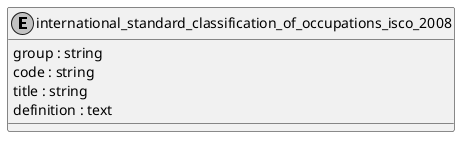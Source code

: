 @startuml uml
skinparam monochrome true

entity international_standard_classification_of_occupations_isco_2008 {
  group : string
  code : string
  title : string
  definition : text
}

@enduml
